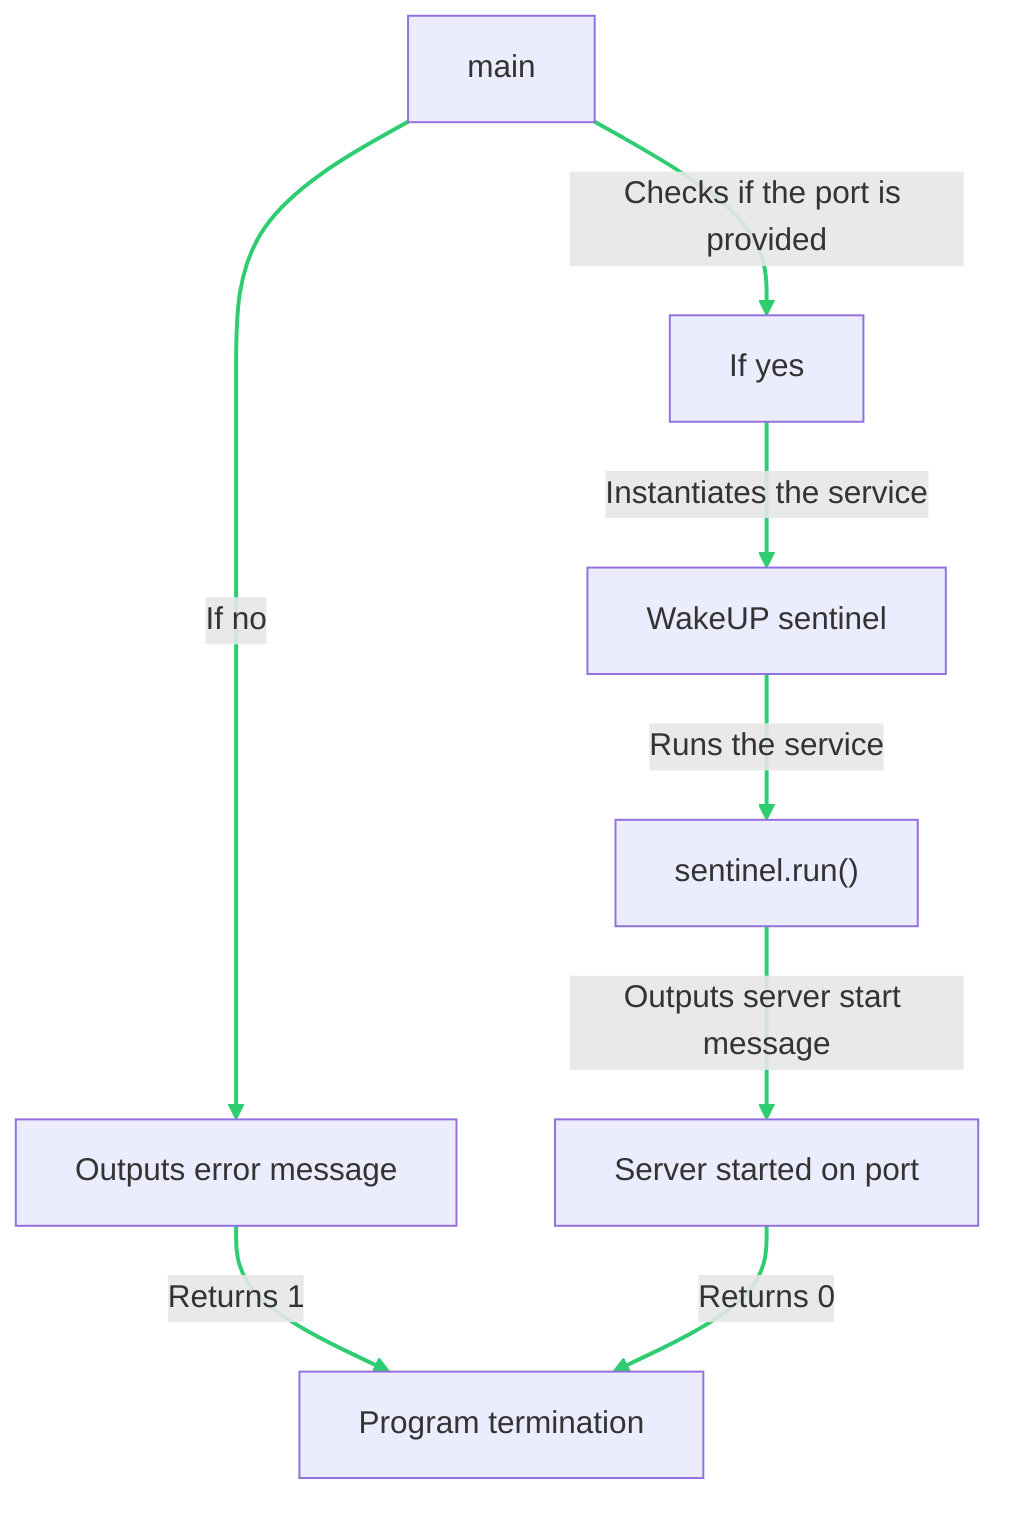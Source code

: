 graph TB
  A["main"] -- "Checks if the port is provided" --> B["If yes"]
  B -- "Instantiates the service" --> C["WakeUP sentinel"]
  C -- "Runs the service" --> D["sentinel.run()"]
  D -- "Outputs server start message" --> E["Server started on port"]
  A -- "If no" --> F["Outputs error message"]
  F -- "Returns 1" --> G["Program termination"]
  E -- "Returns 0" --> G
  linkStyle 0 stroke:#2ecd71,stroke-width:2px;
  linkStyle 1 stroke:#2ecd71,stroke-width:2px;
  linkStyle 2 stroke:#2ecd71,stroke-width:2px;
  linkStyle 3 stroke:#2ecd71,stroke-width:2px;
  linkStyle 4 stroke:#2ecd71,stroke-width:2px;
  linkStyle 5 stroke:#2ecd71,stroke-width:2px;
  linkStyle 6 stroke:#2ecd71,stroke-width:2px;